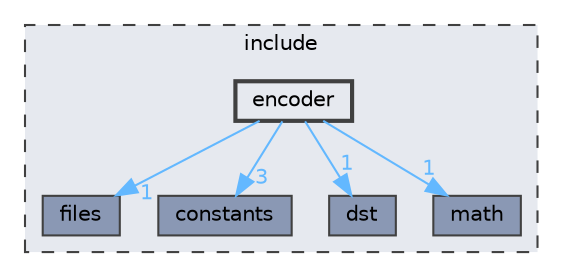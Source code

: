 digraph "include/encoder"
{
 // LATEX_PDF_SIZE
  bgcolor="transparent";
  edge [fontname=Helvetica,fontsize=10,labelfontname=Helvetica,labelfontsize=10];
  node [fontname=Helvetica,fontsize=10,shape=box,height=0.2,width=0.4];
  compound=true
  subgraph clusterdir_d44c64559bbebec7f509842c48db8b23 {
    graph [ bgcolor="#e6e9ef", pencolor="grey25", label="include", fontname=Helvetica,fontsize=10 style="filled,dashed", URL="dir_d44c64559bbebec7f509842c48db8b23.html",tooltip=""]
  dir_70468730f0c354a354bfa0a2dbc63183 [label="files", fillcolor="#8a98b4", color="grey25", style="filled", URL="dir_70468730f0c354a354bfa0a2dbc63183.html",tooltip=""];
  dir_88daf05616196eb210c6c538937e567d [label="constants", fillcolor="#8a98b4", color="grey25", style="filled", URL="dir_88daf05616196eb210c6c538937e567d.html",tooltip=""];
  dir_895dbb3563cbc00b89d480ddc20be1a2 [label="dst", fillcolor="#8a98b4", color="grey25", style="filled", URL="dir_895dbb3563cbc00b89d480ddc20be1a2.html",tooltip=""];
  dir_fba38f648377aa56ae5d69782adf9e53 [label="math", fillcolor="#8a98b4", color="grey25", style="filled", URL="dir_fba38f648377aa56ae5d69782adf9e53.html",tooltip=""];
  dir_acb9e55bfefdf4d43f13fff6aa240ad7 [label="encoder", fillcolor="#e6e9ef", color="grey25", style="filled,bold", URL="dir_acb9e55bfefdf4d43f13fff6aa240ad7.html",tooltip=""];
  }
  dir_acb9e55bfefdf4d43f13fff6aa240ad7->dir_70468730f0c354a354bfa0a2dbc63183 [headlabel="1", labeldistance=1.5 headhref="dir_000012_000013.html" href="dir_000012_000013.html" color="steelblue1" fontcolor="steelblue1"];
  dir_acb9e55bfefdf4d43f13fff6aa240ad7->dir_88daf05616196eb210c6c538937e567d [headlabel="3", labeldistance=1.5 headhref="dir_000012_000008.html" href="dir_000012_000008.html" color="steelblue1" fontcolor="steelblue1"];
  dir_acb9e55bfefdf4d43f13fff6aa240ad7->dir_895dbb3563cbc00b89d480ddc20be1a2 [headlabel="1", labeldistance=1.5 headhref="dir_000012_000011.html" href="dir_000012_000011.html" color="steelblue1" fontcolor="steelblue1"];
  dir_acb9e55bfefdf4d43f13fff6aa240ad7->dir_fba38f648377aa56ae5d69782adf9e53 [headlabel="1", labeldistance=1.5 headhref="dir_000012_000019.html" href="dir_000012_000019.html" color="steelblue1" fontcolor="steelblue1"];
}
